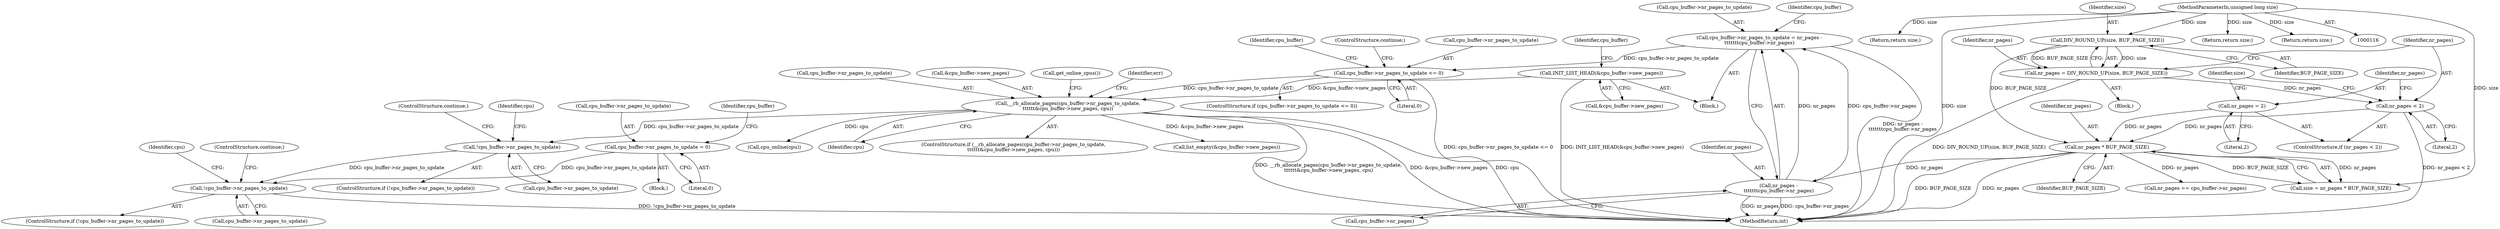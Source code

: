 digraph "0_linux_59643d1535eb220668692a5359de22545af579f6@API" {
"1000271" [label="(Call,!cpu_buffer->nr_pages_to_update)"];
"1000237" [label="(Call,!cpu_buffer->nr_pages_to_update)"];
"1000212" [label="(Call,__rb_allocate_pages(cpu_buffer->nr_pages_to_update,\n\t\t\t\t\t\t&cpu_buffer->new_pages, cpu))"];
"1000200" [label="(Call,cpu_buffer->nr_pages_to_update <= 0)"];
"1000190" [label="(Call,cpu_buffer->nr_pages_to_update = nr_pages -\n\t\t\t\t\t\t\tcpu_buffer->nr_pages)"];
"1000194" [label="(Call,nr_pages -\n\t\t\t\t\t\t\tcpu_buffer->nr_pages)"];
"1000160" [label="(Call,nr_pages * BUF_PAGE_SIZE)"];
"1000152" [label="(Call,nr_pages < 2)"];
"1000146" [label="(Call,nr_pages = DIV_ROUND_UP(size, BUF_PAGE_SIZE))"];
"1000148" [label="(Call,DIV_ROUND_UP(size, BUF_PAGE_SIZE))"];
"1000118" [label="(MethodParameterIn,unsigned long size)"];
"1000155" [label="(Call,nr_pages = 2)"];
"1000206" [label="(Call,INIT_LIST_HEAD(&cpu_buffer->new_pages))"];
"1000249" [label="(Call,cpu_buffer->nr_pages_to_update = 0)"];
"1000270" [label="(ControlStructure,if (!cpu_buffer->nr_pages_to_update))"];
"1000249" [label="(Call,cpu_buffer->nr_pages_to_update = 0)"];
"1000146" [label="(Call,nr_pages = DIV_ROUND_UP(size, BUF_PAGE_SIZE))"];
"1000131" [label="(Return,return size;)"];
"1000241" [label="(ControlStructure,continue;)"];
"1000209" [label="(Identifier,cpu_buffer)"];
"1000278" [label="(Identifier,cpu)"];
"1000212" [label="(Call,__rb_allocate_pages(cpu_buffer->nr_pages_to_update,\n\t\t\t\t\t\t&cpu_buffer->new_pages, cpu))"];
"1000161" [label="(Identifier,nr_pages)"];
"1000237" [label="(Call,!cpu_buffer->nr_pages_to_update)"];
"1000236" [label="(ControlStructure,if (!cpu_buffer->nr_pages_to_update))"];
"1000150" [label="(Identifier,BUF_PAGE_SIZE)"];
"1000244" [label="(Call,cpu_online(cpu))"];
"1000199" [label="(ControlStructure,if (cpu_buffer->nr_pages_to_update <= 0))"];
"1000155" [label="(Call,nr_pages = 2)"];
"1000206" [label="(Call,INIT_LIST_HEAD(&cpu_buffer->new_pages))"];
"1000245" [label="(Identifier,cpu)"];
"1000271" [label="(Call,!cpu_buffer->nr_pages_to_update)"];
"1000204" [label="(Literal,0)"];
"1000144" [label="(Return,return size;)"];
"1000162" [label="(Identifier,BUF_PAGE_SIZE)"];
"1000250" [label="(Call,cpu_buffer->nr_pages_to_update)"];
"1000275" [label="(ControlStructure,continue;)"];
"1000152" [label="(Call,nr_pages < 2)"];
"1000147" [label="(Identifier,nr_pages)"];
"1000190" [label="(Call,cpu_buffer->nr_pages_to_update = nr_pages -\n\t\t\t\t\t\t\tcpu_buffer->nr_pages)"];
"1000194" [label="(Call,nr_pages -\n\t\t\t\t\t\t\tcpu_buffer->nr_pages)"];
"1000148" [label="(Call,DIV_ROUND_UP(size, BUF_PAGE_SIZE))"];
"1000159" [label="(Identifier,size)"];
"1000118" [label="(MethodParameterIn,unsigned long size)"];
"1000410" [label="(Return,return size;)"];
"1000253" [label="(Literal,0)"];
"1000214" [label="(Identifier,cpu_buffer)"];
"1000195" [label="(Identifier,nr_pages)"];
"1000196" [label="(Call,cpu_buffer->nr_pages)"];
"1000227" [label="(Call,get_online_cpus())"];
"1000220" [label="(Identifier,cpu)"];
"1000223" [label="(Identifier,err)"];
"1000157" [label="(Literal,2)"];
"1000308" [label="(Call,nr_pages == cpu_buffer->nr_pages)"];
"1000158" [label="(Call,size = nr_pages * BUF_PAGE_SIZE)"];
"1000450" [label="(MethodReturn,int)"];
"1000211" [label="(ControlStructure,if (__rb_allocate_pages(cpu_buffer->nr_pages_to_update,\n\t\t\t\t\t\t&cpu_buffer->new_pages, cpu)))"];
"1000153" [label="(Identifier,nr_pages)"];
"1000238" [label="(Call,cpu_buffer->nr_pages_to_update)"];
"1000191" [label="(Call,cpu_buffer->nr_pages_to_update)"];
"1000213" [label="(Call,cpu_buffer->nr_pages_to_update)"];
"1000120" [label="(Block,)"];
"1000156" [label="(Identifier,nr_pages)"];
"1000149" [label="(Identifier,size)"];
"1000207" [label="(Call,&cpu_buffer->new_pages)"];
"1000151" [label="(ControlStructure,if (nr_pages < 2))"];
"1000272" [label="(Call,cpu_buffer->nr_pages_to_update)"];
"1000216" [label="(Call,&cpu_buffer->new_pages)"];
"1000205" [label="(ControlStructure,continue;)"];
"1000246" [label="(Block,)"];
"1000264" [label="(Identifier,cpu_buffer)"];
"1000429" [label="(Call,list_empty(&cpu_buffer->new_pages))"];
"1000201" [label="(Call,cpu_buffer->nr_pages_to_update)"];
"1000202" [label="(Identifier,cpu_buffer)"];
"1000160" [label="(Call,nr_pages * BUF_PAGE_SIZE)"];
"1000154" [label="(Literal,2)"];
"1000200" [label="(Call,cpu_buffer->nr_pages_to_update <= 0)"];
"1000182" [label="(Block,)"];
"1000271" -> "1000270"  [label="AST: "];
"1000271" -> "1000272"  [label="CFG: "];
"1000272" -> "1000271"  [label="AST: "];
"1000275" -> "1000271"  [label="CFG: "];
"1000278" -> "1000271"  [label="CFG: "];
"1000271" -> "1000450"  [label="DDG: !cpu_buffer->nr_pages_to_update"];
"1000237" -> "1000271"  [label="DDG: cpu_buffer->nr_pages_to_update"];
"1000249" -> "1000271"  [label="DDG: cpu_buffer->nr_pages_to_update"];
"1000237" -> "1000236"  [label="AST: "];
"1000237" -> "1000238"  [label="CFG: "];
"1000238" -> "1000237"  [label="AST: "];
"1000241" -> "1000237"  [label="CFG: "];
"1000245" -> "1000237"  [label="CFG: "];
"1000212" -> "1000237"  [label="DDG: cpu_buffer->nr_pages_to_update"];
"1000212" -> "1000211"  [label="AST: "];
"1000212" -> "1000220"  [label="CFG: "];
"1000213" -> "1000212"  [label="AST: "];
"1000216" -> "1000212"  [label="AST: "];
"1000220" -> "1000212"  [label="AST: "];
"1000223" -> "1000212"  [label="CFG: "];
"1000227" -> "1000212"  [label="CFG: "];
"1000212" -> "1000450"  [label="DDG: __rb_allocate_pages(cpu_buffer->nr_pages_to_update,\n\t\t\t\t\t\t&cpu_buffer->new_pages, cpu)"];
"1000212" -> "1000450"  [label="DDG: &cpu_buffer->new_pages"];
"1000212" -> "1000450"  [label="DDG: cpu"];
"1000200" -> "1000212"  [label="DDG: cpu_buffer->nr_pages_to_update"];
"1000206" -> "1000212"  [label="DDG: &cpu_buffer->new_pages"];
"1000212" -> "1000244"  [label="DDG: cpu"];
"1000212" -> "1000429"  [label="DDG: &cpu_buffer->new_pages"];
"1000200" -> "1000199"  [label="AST: "];
"1000200" -> "1000204"  [label="CFG: "];
"1000201" -> "1000200"  [label="AST: "];
"1000204" -> "1000200"  [label="AST: "];
"1000205" -> "1000200"  [label="CFG: "];
"1000209" -> "1000200"  [label="CFG: "];
"1000200" -> "1000450"  [label="DDG: cpu_buffer->nr_pages_to_update <= 0"];
"1000190" -> "1000200"  [label="DDG: cpu_buffer->nr_pages_to_update"];
"1000190" -> "1000182"  [label="AST: "];
"1000190" -> "1000194"  [label="CFG: "];
"1000191" -> "1000190"  [label="AST: "];
"1000194" -> "1000190"  [label="AST: "];
"1000202" -> "1000190"  [label="CFG: "];
"1000190" -> "1000450"  [label="DDG: nr_pages -\n\t\t\t\t\t\t\tcpu_buffer->nr_pages"];
"1000194" -> "1000190"  [label="DDG: nr_pages"];
"1000194" -> "1000190"  [label="DDG: cpu_buffer->nr_pages"];
"1000194" -> "1000196"  [label="CFG: "];
"1000195" -> "1000194"  [label="AST: "];
"1000196" -> "1000194"  [label="AST: "];
"1000194" -> "1000450"  [label="DDG: nr_pages"];
"1000194" -> "1000450"  [label="DDG: cpu_buffer->nr_pages"];
"1000160" -> "1000194"  [label="DDG: nr_pages"];
"1000160" -> "1000158"  [label="AST: "];
"1000160" -> "1000162"  [label="CFG: "];
"1000161" -> "1000160"  [label="AST: "];
"1000162" -> "1000160"  [label="AST: "];
"1000158" -> "1000160"  [label="CFG: "];
"1000160" -> "1000450"  [label="DDG: BUF_PAGE_SIZE"];
"1000160" -> "1000450"  [label="DDG: nr_pages"];
"1000160" -> "1000158"  [label="DDG: nr_pages"];
"1000160" -> "1000158"  [label="DDG: BUF_PAGE_SIZE"];
"1000152" -> "1000160"  [label="DDG: nr_pages"];
"1000155" -> "1000160"  [label="DDG: nr_pages"];
"1000148" -> "1000160"  [label="DDG: BUF_PAGE_SIZE"];
"1000160" -> "1000308"  [label="DDG: nr_pages"];
"1000152" -> "1000151"  [label="AST: "];
"1000152" -> "1000154"  [label="CFG: "];
"1000153" -> "1000152"  [label="AST: "];
"1000154" -> "1000152"  [label="AST: "];
"1000156" -> "1000152"  [label="CFG: "];
"1000159" -> "1000152"  [label="CFG: "];
"1000152" -> "1000450"  [label="DDG: nr_pages < 2"];
"1000146" -> "1000152"  [label="DDG: nr_pages"];
"1000146" -> "1000120"  [label="AST: "];
"1000146" -> "1000148"  [label="CFG: "];
"1000147" -> "1000146"  [label="AST: "];
"1000148" -> "1000146"  [label="AST: "];
"1000153" -> "1000146"  [label="CFG: "];
"1000146" -> "1000450"  [label="DDG: DIV_ROUND_UP(size, BUF_PAGE_SIZE)"];
"1000148" -> "1000146"  [label="DDG: size"];
"1000148" -> "1000146"  [label="DDG: BUF_PAGE_SIZE"];
"1000148" -> "1000150"  [label="CFG: "];
"1000149" -> "1000148"  [label="AST: "];
"1000150" -> "1000148"  [label="AST: "];
"1000118" -> "1000148"  [label="DDG: size"];
"1000118" -> "1000116"  [label="AST: "];
"1000118" -> "1000450"  [label="DDG: size"];
"1000118" -> "1000131"  [label="DDG: size"];
"1000118" -> "1000144"  [label="DDG: size"];
"1000118" -> "1000158"  [label="DDG: size"];
"1000118" -> "1000410"  [label="DDG: size"];
"1000155" -> "1000151"  [label="AST: "];
"1000155" -> "1000157"  [label="CFG: "];
"1000156" -> "1000155"  [label="AST: "];
"1000157" -> "1000155"  [label="AST: "];
"1000159" -> "1000155"  [label="CFG: "];
"1000206" -> "1000182"  [label="AST: "];
"1000206" -> "1000207"  [label="CFG: "];
"1000207" -> "1000206"  [label="AST: "];
"1000214" -> "1000206"  [label="CFG: "];
"1000206" -> "1000450"  [label="DDG: INIT_LIST_HEAD(&cpu_buffer->new_pages)"];
"1000249" -> "1000246"  [label="AST: "];
"1000249" -> "1000253"  [label="CFG: "];
"1000250" -> "1000249"  [label="AST: "];
"1000253" -> "1000249"  [label="AST: "];
"1000264" -> "1000249"  [label="CFG: "];
}
